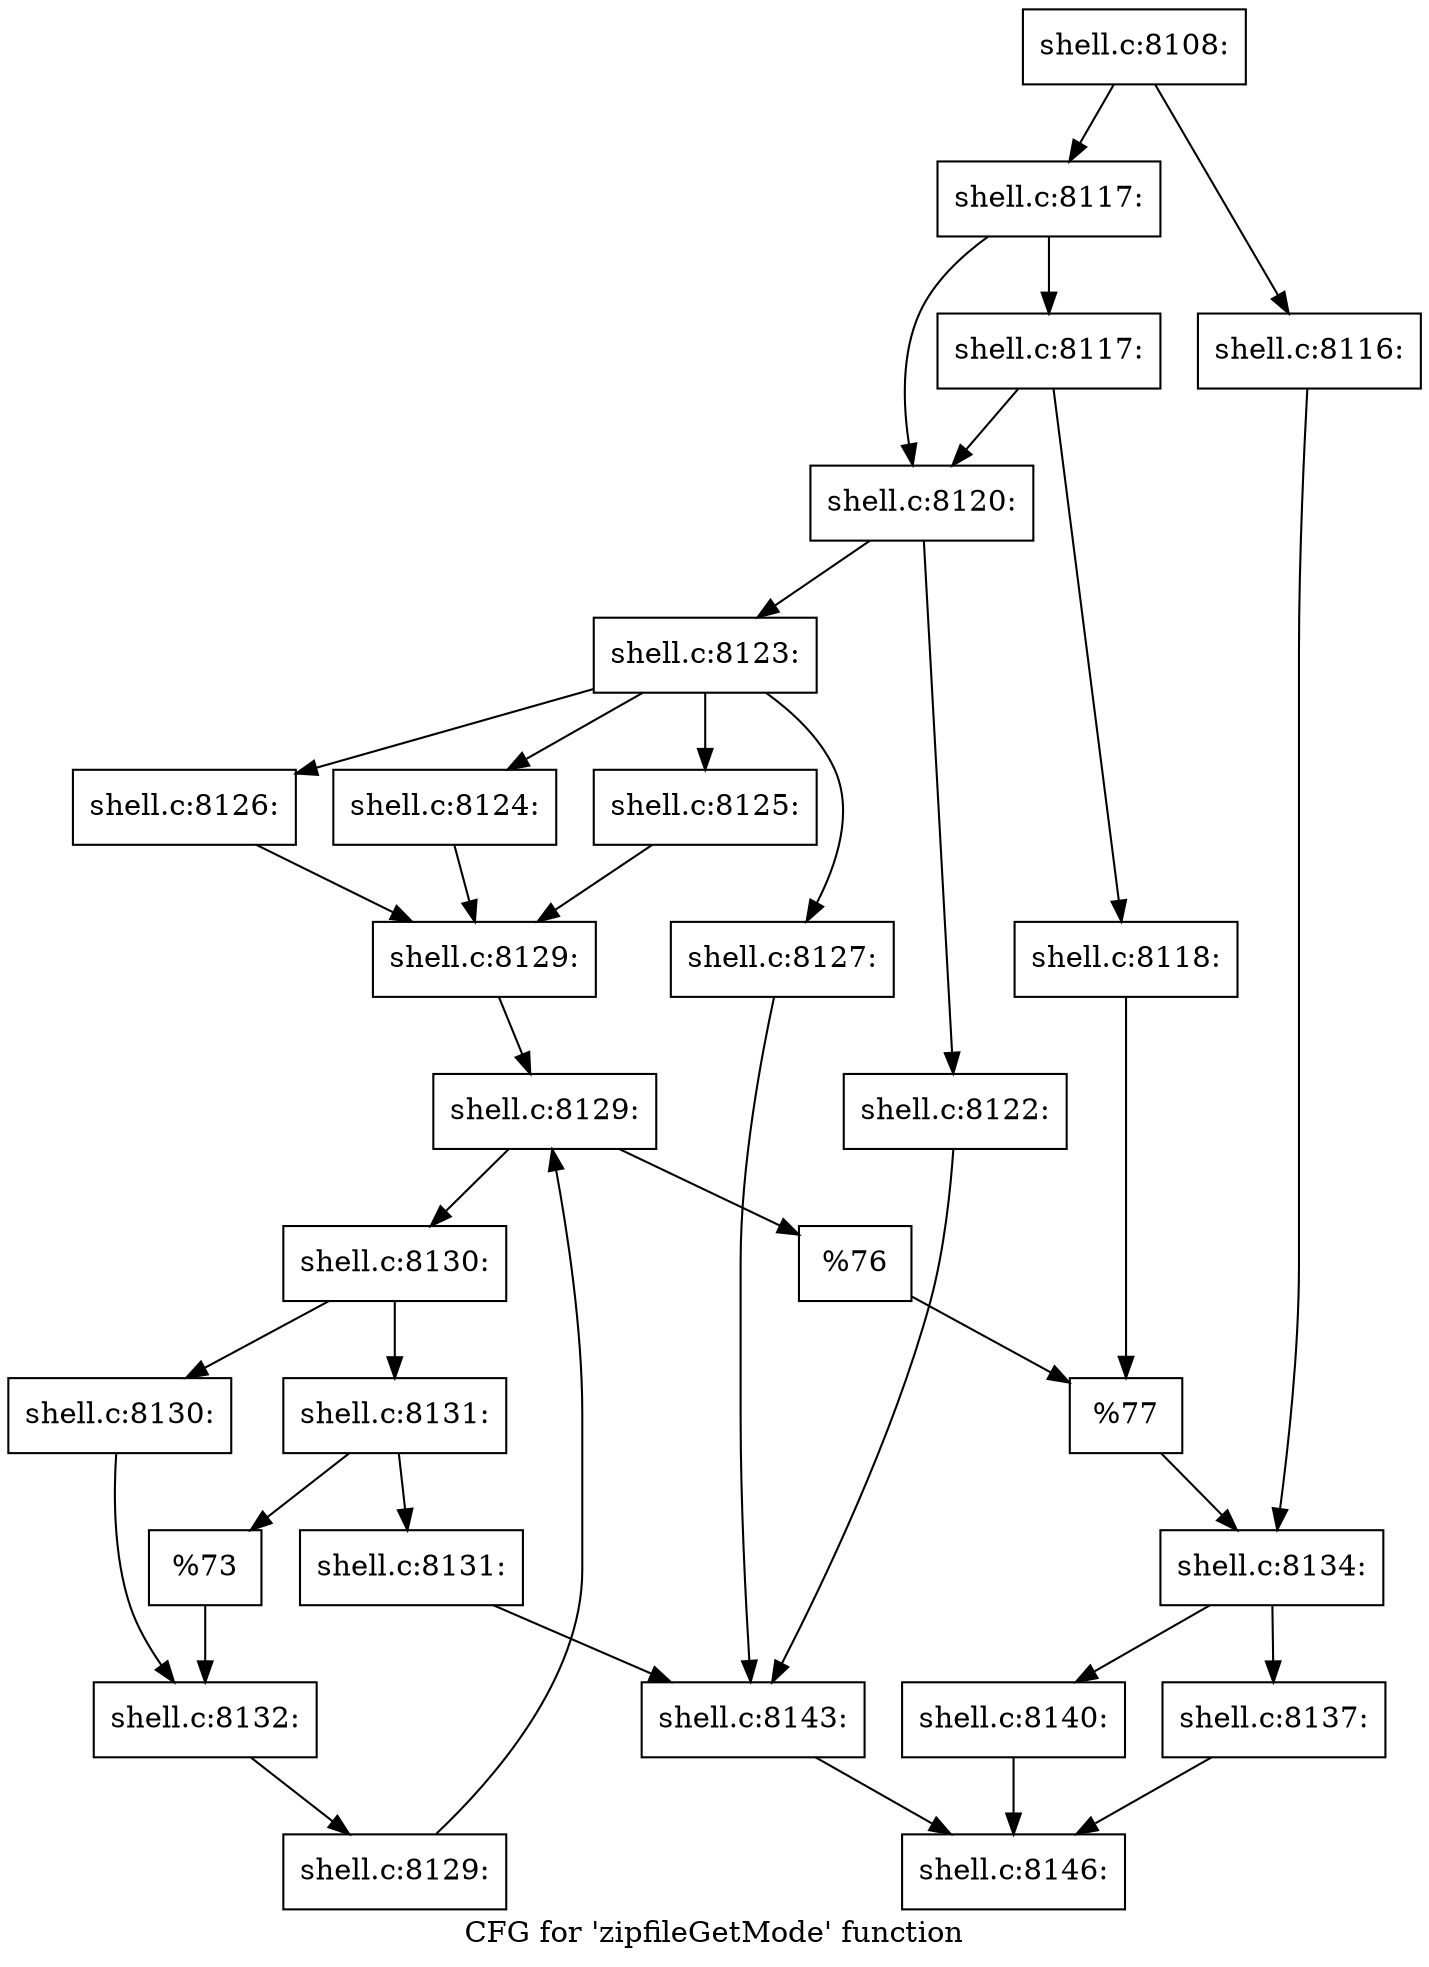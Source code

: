 digraph "CFG for 'zipfileGetMode' function" {
	label="CFG for 'zipfileGetMode' function";

	Node0x560276b5b590 [shape=record,label="{shell.c:8108:}"];
	Node0x560276b5b590 -> Node0x560276b63c50;
	Node0x560276b5b590 -> Node0x560276b63cf0;
	Node0x560276b63c50 [shape=record,label="{shell.c:8116:}"];
	Node0x560276b63c50 -> Node0x560276b63ca0;
	Node0x560276b63cf0 [shape=record,label="{shell.c:8117:}"];
	Node0x560276b63cf0 -> Node0x560276b64800;
	Node0x560276b63cf0 -> Node0x560276b647b0;
	Node0x560276b64800 [shape=record,label="{shell.c:8117:}"];
	Node0x560276b64800 -> Node0x560276b64710;
	Node0x560276b64800 -> Node0x560276b647b0;
	Node0x560276b64710 [shape=record,label="{shell.c:8118:}"];
	Node0x560276b64710 -> Node0x560276b64760;
	Node0x560276b647b0 [shape=record,label="{shell.c:8120:}"];
	Node0x560276b647b0 -> Node0x560276b65fd0;
	Node0x560276b647b0 -> Node0x560276b66020;
	Node0x560276b65fd0 [shape=record,label="{shell.c:8122:}"];
	Node0x560276b65fd0 -> Node0x560276b66c30;
	Node0x560276b66020 [shape=record,label="{shell.c:8123:}"];
	Node0x560276b66020 -> Node0x560276b66f80;
	Node0x560276b66020 -> Node0x560276b67360;
	Node0x560276b66020 -> Node0x560276b67670;
	Node0x560276b66020 -> Node0x560276b67980;
	Node0x560276b67360 [shape=record,label="{shell.c:8124:}"];
	Node0x560276b67360 -> Node0x560276b66ce0;
	Node0x560276b67670 [shape=record,label="{shell.c:8125:}"];
	Node0x560276b67670 -> Node0x560276b66ce0;
	Node0x560276b67980 [shape=record,label="{shell.c:8126:}"];
	Node0x560276b67980 -> Node0x560276b66ce0;
	Node0x560276b66f80 [shape=record,label="{shell.c:8127:}"];
	Node0x560276b66f80 -> Node0x560276b66c30;
	Node0x560276b66ce0 [shape=record,label="{shell.c:8129:}"];
	Node0x560276b66ce0 -> Node0x560276b67f70;
	Node0x560276b67f70 [shape=record,label="{shell.c:8129:}"];
	Node0x560276b67f70 -> Node0x560276b68190;
	Node0x560276b67f70 -> Node0x560276b67dc0;
	Node0x560276b68190 [shape=record,label="{shell.c:8130:}"];
	Node0x560276b68190 -> Node0x560276b685a0;
	Node0x560276b68190 -> Node0x560276b68640;
	Node0x560276b685a0 [shape=record,label="{shell.c:8130:}"];
	Node0x560276b685a0 -> Node0x560276b685f0;
	Node0x560276b68640 [shape=record,label="{shell.c:8131:}"];
	Node0x560276b68640 -> Node0x560276b69350;
	Node0x560276b68640 -> Node0x560276b693a0;
	Node0x560276b69350 [shape=record,label="{shell.c:8131:}"];
	Node0x560276b69350 -> Node0x560276b66c30;
	Node0x560276b693a0 [shape=record,label="{%73}"];
	Node0x560276b693a0 -> Node0x560276b685f0;
	Node0x560276b685f0 [shape=record,label="{shell.c:8132:}"];
	Node0x560276b685f0 -> Node0x560276b68100;
	Node0x560276b68100 [shape=record,label="{shell.c:8129:}"];
	Node0x560276b68100 -> Node0x560276b67f70;
	Node0x560276b67dc0 [shape=record,label="{%76}"];
	Node0x560276b67dc0 -> Node0x560276b64760;
	Node0x560276b64760 [shape=record,label="{%77}"];
	Node0x560276b64760 -> Node0x560276b63ca0;
	Node0x560276b63ca0 [shape=record,label="{shell.c:8134:}"];
	Node0x560276b63ca0 -> Node0x560276b6a0d0;
	Node0x560276b63ca0 -> Node0x560276b6a120;
	Node0x560276b6a0d0 [shape=record,label="{shell.c:8137:}"];
	Node0x560276b6a0d0 -> Node0x560276b62390;
	Node0x560276b6a120 [shape=record,label="{shell.c:8140:}"];
	Node0x560276b6a120 -> Node0x560276b62390;
	Node0x560276b66c30 [shape=record,label="{shell.c:8143:}"];
	Node0x560276b66c30 -> Node0x560276b62390;
	Node0x560276b62390 [shape=record,label="{shell.c:8146:}"];
}
